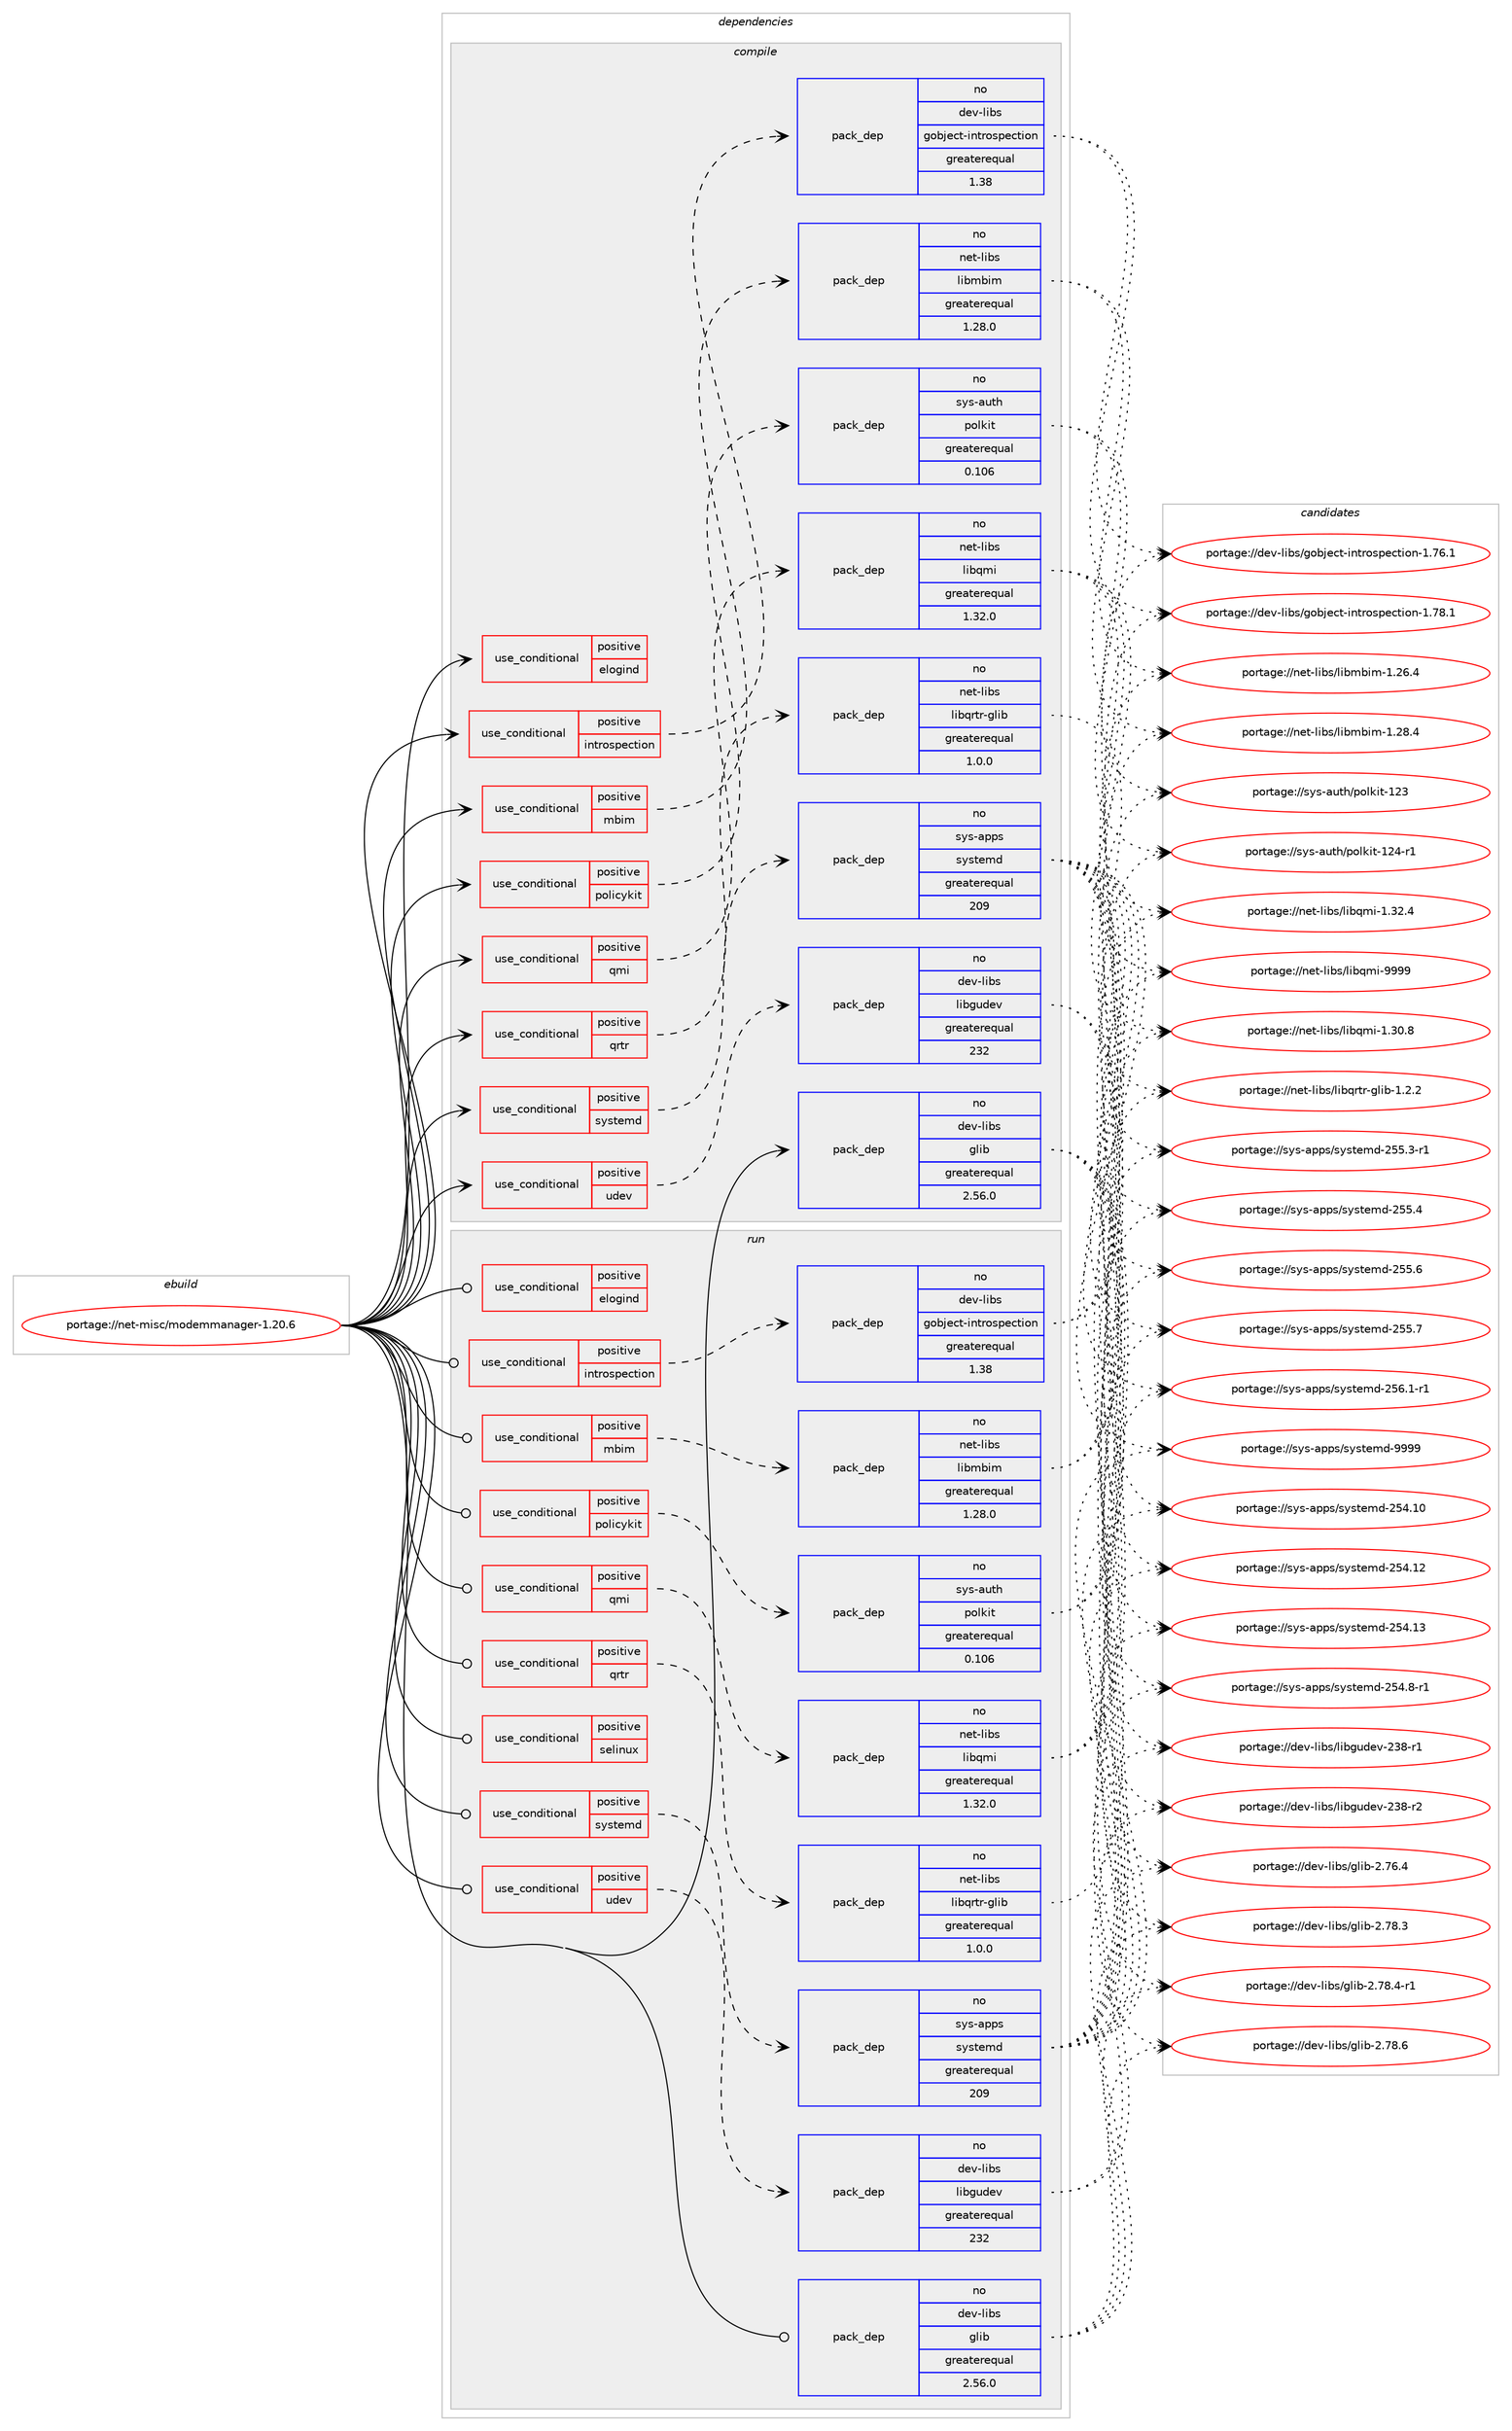 digraph prolog {

# *************
# Graph options
# *************

newrank=true;
concentrate=true;
compound=true;
graph [rankdir=LR,fontname=Helvetica,fontsize=10,ranksep=1.5];#, ranksep=2.5, nodesep=0.2];
edge  [arrowhead=vee];
node  [fontname=Helvetica,fontsize=10];

# **********
# The ebuild
# **********

subgraph cluster_leftcol {
color=gray;
rank=same;
label=<<i>ebuild</i>>;
id [label="portage://net-misc/modemmanager-1.20.6", color=red, width=4, href="../net-misc/modemmanager-1.20.6.svg"];
}

# ****************
# The dependencies
# ****************

subgraph cluster_midcol {
color=gray;
label=<<i>dependencies</i>>;
subgraph cluster_compile {
fillcolor="#eeeeee";
style=filled;
label=<<i>compile</i>>;
subgraph cond95533 {
dependency189143 [label=<<TABLE BORDER="0" CELLBORDER="1" CELLSPACING="0" CELLPADDING="4"><TR><TD ROWSPAN="3" CELLPADDING="10">use_conditional</TD></TR><TR><TD>positive</TD></TR><TR><TD>elogind</TD></TR></TABLE>>, shape=none, color=red];
# *** BEGIN UNKNOWN DEPENDENCY TYPE (TODO) ***
# dependency189143 -> package_dependency(portage://net-misc/modemmanager-1.20.6,install,no,sys-auth,elogind,none,[,,],[],[])
# *** END UNKNOWN DEPENDENCY TYPE (TODO) ***

}
id:e -> dependency189143:w [weight=20,style="solid",arrowhead="vee"];
subgraph cond95534 {
dependency189144 [label=<<TABLE BORDER="0" CELLBORDER="1" CELLSPACING="0" CELLPADDING="4"><TR><TD ROWSPAN="3" CELLPADDING="10">use_conditional</TD></TR><TR><TD>positive</TD></TR><TR><TD>introspection</TD></TR></TABLE>>, shape=none, color=red];
subgraph pack90993 {
dependency189145 [label=<<TABLE BORDER="0" CELLBORDER="1" CELLSPACING="0" CELLPADDING="4" WIDTH="220"><TR><TD ROWSPAN="6" CELLPADDING="30">pack_dep</TD></TR><TR><TD WIDTH="110">no</TD></TR><TR><TD>dev-libs</TD></TR><TR><TD>gobject-introspection</TD></TR><TR><TD>greaterequal</TD></TR><TR><TD>1.38</TD></TR></TABLE>>, shape=none, color=blue];
}
dependency189144:e -> dependency189145:w [weight=20,style="dashed",arrowhead="vee"];
}
id:e -> dependency189144:w [weight=20,style="solid",arrowhead="vee"];
subgraph cond95535 {
dependency189146 [label=<<TABLE BORDER="0" CELLBORDER="1" CELLSPACING="0" CELLPADDING="4"><TR><TD ROWSPAN="3" CELLPADDING="10">use_conditional</TD></TR><TR><TD>positive</TD></TR><TR><TD>mbim</TD></TR></TABLE>>, shape=none, color=red];
subgraph pack90994 {
dependency189147 [label=<<TABLE BORDER="0" CELLBORDER="1" CELLSPACING="0" CELLPADDING="4" WIDTH="220"><TR><TD ROWSPAN="6" CELLPADDING="30">pack_dep</TD></TR><TR><TD WIDTH="110">no</TD></TR><TR><TD>net-libs</TD></TR><TR><TD>libmbim</TD></TR><TR><TD>greaterequal</TD></TR><TR><TD>1.28.0</TD></TR></TABLE>>, shape=none, color=blue];
}
dependency189146:e -> dependency189147:w [weight=20,style="dashed",arrowhead="vee"];
}
id:e -> dependency189146:w [weight=20,style="solid",arrowhead="vee"];
subgraph cond95536 {
dependency189148 [label=<<TABLE BORDER="0" CELLBORDER="1" CELLSPACING="0" CELLPADDING="4"><TR><TD ROWSPAN="3" CELLPADDING="10">use_conditional</TD></TR><TR><TD>positive</TD></TR><TR><TD>policykit</TD></TR></TABLE>>, shape=none, color=red];
subgraph pack90995 {
dependency189149 [label=<<TABLE BORDER="0" CELLBORDER="1" CELLSPACING="0" CELLPADDING="4" WIDTH="220"><TR><TD ROWSPAN="6" CELLPADDING="30">pack_dep</TD></TR><TR><TD WIDTH="110">no</TD></TR><TR><TD>sys-auth</TD></TR><TR><TD>polkit</TD></TR><TR><TD>greaterequal</TD></TR><TR><TD>0.106</TD></TR></TABLE>>, shape=none, color=blue];
}
dependency189148:e -> dependency189149:w [weight=20,style="dashed",arrowhead="vee"];
}
id:e -> dependency189148:w [weight=20,style="solid",arrowhead="vee"];
subgraph cond95537 {
dependency189150 [label=<<TABLE BORDER="0" CELLBORDER="1" CELLSPACING="0" CELLPADDING="4"><TR><TD ROWSPAN="3" CELLPADDING="10">use_conditional</TD></TR><TR><TD>positive</TD></TR><TR><TD>qmi</TD></TR></TABLE>>, shape=none, color=red];
subgraph pack90996 {
dependency189151 [label=<<TABLE BORDER="0" CELLBORDER="1" CELLSPACING="0" CELLPADDING="4" WIDTH="220"><TR><TD ROWSPAN="6" CELLPADDING="30">pack_dep</TD></TR><TR><TD WIDTH="110">no</TD></TR><TR><TD>net-libs</TD></TR><TR><TD>libqmi</TD></TR><TR><TD>greaterequal</TD></TR><TR><TD>1.32.0</TD></TR></TABLE>>, shape=none, color=blue];
}
dependency189150:e -> dependency189151:w [weight=20,style="dashed",arrowhead="vee"];
}
id:e -> dependency189150:w [weight=20,style="solid",arrowhead="vee"];
subgraph cond95538 {
dependency189152 [label=<<TABLE BORDER="0" CELLBORDER="1" CELLSPACING="0" CELLPADDING="4"><TR><TD ROWSPAN="3" CELLPADDING="10">use_conditional</TD></TR><TR><TD>positive</TD></TR><TR><TD>qrtr</TD></TR></TABLE>>, shape=none, color=red];
subgraph pack90997 {
dependency189153 [label=<<TABLE BORDER="0" CELLBORDER="1" CELLSPACING="0" CELLPADDING="4" WIDTH="220"><TR><TD ROWSPAN="6" CELLPADDING="30">pack_dep</TD></TR><TR><TD WIDTH="110">no</TD></TR><TR><TD>net-libs</TD></TR><TR><TD>libqrtr-glib</TD></TR><TR><TD>greaterequal</TD></TR><TR><TD>1.0.0</TD></TR></TABLE>>, shape=none, color=blue];
}
dependency189152:e -> dependency189153:w [weight=20,style="dashed",arrowhead="vee"];
}
id:e -> dependency189152:w [weight=20,style="solid",arrowhead="vee"];
subgraph cond95539 {
dependency189154 [label=<<TABLE BORDER="0" CELLBORDER="1" CELLSPACING="0" CELLPADDING="4"><TR><TD ROWSPAN="3" CELLPADDING="10">use_conditional</TD></TR><TR><TD>positive</TD></TR><TR><TD>systemd</TD></TR></TABLE>>, shape=none, color=red];
subgraph pack90998 {
dependency189155 [label=<<TABLE BORDER="0" CELLBORDER="1" CELLSPACING="0" CELLPADDING="4" WIDTH="220"><TR><TD ROWSPAN="6" CELLPADDING="30">pack_dep</TD></TR><TR><TD WIDTH="110">no</TD></TR><TR><TD>sys-apps</TD></TR><TR><TD>systemd</TD></TR><TR><TD>greaterequal</TD></TR><TR><TD>209</TD></TR></TABLE>>, shape=none, color=blue];
}
dependency189154:e -> dependency189155:w [weight=20,style="dashed",arrowhead="vee"];
}
id:e -> dependency189154:w [weight=20,style="solid",arrowhead="vee"];
subgraph cond95540 {
dependency189156 [label=<<TABLE BORDER="0" CELLBORDER="1" CELLSPACING="0" CELLPADDING="4"><TR><TD ROWSPAN="3" CELLPADDING="10">use_conditional</TD></TR><TR><TD>positive</TD></TR><TR><TD>udev</TD></TR></TABLE>>, shape=none, color=red];
subgraph pack90999 {
dependency189157 [label=<<TABLE BORDER="0" CELLBORDER="1" CELLSPACING="0" CELLPADDING="4" WIDTH="220"><TR><TD ROWSPAN="6" CELLPADDING="30">pack_dep</TD></TR><TR><TD WIDTH="110">no</TD></TR><TR><TD>dev-libs</TD></TR><TR><TD>libgudev</TD></TR><TR><TD>greaterequal</TD></TR><TR><TD>232</TD></TR></TABLE>>, shape=none, color=blue];
}
dependency189156:e -> dependency189157:w [weight=20,style="dashed",arrowhead="vee"];
}
id:e -> dependency189156:w [weight=20,style="solid",arrowhead="vee"];
subgraph pack91000 {
dependency189158 [label=<<TABLE BORDER="0" CELLBORDER="1" CELLSPACING="0" CELLPADDING="4" WIDTH="220"><TR><TD ROWSPAN="6" CELLPADDING="30">pack_dep</TD></TR><TR><TD WIDTH="110">no</TD></TR><TR><TD>dev-libs</TD></TR><TR><TD>glib</TD></TR><TR><TD>greaterequal</TD></TR><TR><TD>2.56.0</TD></TR></TABLE>>, shape=none, color=blue];
}
id:e -> dependency189158:w [weight=20,style="solid",arrowhead="vee"];
}
subgraph cluster_compileandrun {
fillcolor="#eeeeee";
style=filled;
label=<<i>compile and run</i>>;
}
subgraph cluster_run {
fillcolor="#eeeeee";
style=filled;
label=<<i>run</i>>;
subgraph cond95541 {
dependency189159 [label=<<TABLE BORDER="0" CELLBORDER="1" CELLSPACING="0" CELLPADDING="4"><TR><TD ROWSPAN="3" CELLPADDING="10">use_conditional</TD></TR><TR><TD>positive</TD></TR><TR><TD>elogind</TD></TR></TABLE>>, shape=none, color=red];
# *** BEGIN UNKNOWN DEPENDENCY TYPE (TODO) ***
# dependency189159 -> package_dependency(portage://net-misc/modemmanager-1.20.6,run,no,sys-auth,elogind,none,[,,],[],[])
# *** END UNKNOWN DEPENDENCY TYPE (TODO) ***

}
id:e -> dependency189159:w [weight=20,style="solid",arrowhead="odot"];
subgraph cond95542 {
dependency189160 [label=<<TABLE BORDER="0" CELLBORDER="1" CELLSPACING="0" CELLPADDING="4"><TR><TD ROWSPAN="3" CELLPADDING="10">use_conditional</TD></TR><TR><TD>positive</TD></TR><TR><TD>introspection</TD></TR></TABLE>>, shape=none, color=red];
subgraph pack91001 {
dependency189161 [label=<<TABLE BORDER="0" CELLBORDER="1" CELLSPACING="0" CELLPADDING="4" WIDTH="220"><TR><TD ROWSPAN="6" CELLPADDING="30">pack_dep</TD></TR><TR><TD WIDTH="110">no</TD></TR><TR><TD>dev-libs</TD></TR><TR><TD>gobject-introspection</TD></TR><TR><TD>greaterequal</TD></TR><TR><TD>1.38</TD></TR></TABLE>>, shape=none, color=blue];
}
dependency189160:e -> dependency189161:w [weight=20,style="dashed",arrowhead="vee"];
}
id:e -> dependency189160:w [weight=20,style="solid",arrowhead="odot"];
subgraph cond95543 {
dependency189162 [label=<<TABLE BORDER="0" CELLBORDER="1" CELLSPACING="0" CELLPADDING="4"><TR><TD ROWSPAN="3" CELLPADDING="10">use_conditional</TD></TR><TR><TD>positive</TD></TR><TR><TD>mbim</TD></TR></TABLE>>, shape=none, color=red];
subgraph pack91002 {
dependency189163 [label=<<TABLE BORDER="0" CELLBORDER="1" CELLSPACING="0" CELLPADDING="4" WIDTH="220"><TR><TD ROWSPAN="6" CELLPADDING="30">pack_dep</TD></TR><TR><TD WIDTH="110">no</TD></TR><TR><TD>net-libs</TD></TR><TR><TD>libmbim</TD></TR><TR><TD>greaterequal</TD></TR><TR><TD>1.28.0</TD></TR></TABLE>>, shape=none, color=blue];
}
dependency189162:e -> dependency189163:w [weight=20,style="dashed",arrowhead="vee"];
}
id:e -> dependency189162:w [weight=20,style="solid",arrowhead="odot"];
subgraph cond95544 {
dependency189164 [label=<<TABLE BORDER="0" CELLBORDER="1" CELLSPACING="0" CELLPADDING="4"><TR><TD ROWSPAN="3" CELLPADDING="10">use_conditional</TD></TR><TR><TD>positive</TD></TR><TR><TD>policykit</TD></TR></TABLE>>, shape=none, color=red];
subgraph pack91003 {
dependency189165 [label=<<TABLE BORDER="0" CELLBORDER="1" CELLSPACING="0" CELLPADDING="4" WIDTH="220"><TR><TD ROWSPAN="6" CELLPADDING="30">pack_dep</TD></TR><TR><TD WIDTH="110">no</TD></TR><TR><TD>sys-auth</TD></TR><TR><TD>polkit</TD></TR><TR><TD>greaterequal</TD></TR><TR><TD>0.106</TD></TR></TABLE>>, shape=none, color=blue];
}
dependency189164:e -> dependency189165:w [weight=20,style="dashed",arrowhead="vee"];
}
id:e -> dependency189164:w [weight=20,style="solid",arrowhead="odot"];
subgraph cond95545 {
dependency189166 [label=<<TABLE BORDER="0" CELLBORDER="1" CELLSPACING="0" CELLPADDING="4"><TR><TD ROWSPAN="3" CELLPADDING="10">use_conditional</TD></TR><TR><TD>positive</TD></TR><TR><TD>qmi</TD></TR></TABLE>>, shape=none, color=red];
subgraph pack91004 {
dependency189167 [label=<<TABLE BORDER="0" CELLBORDER="1" CELLSPACING="0" CELLPADDING="4" WIDTH="220"><TR><TD ROWSPAN="6" CELLPADDING="30">pack_dep</TD></TR><TR><TD WIDTH="110">no</TD></TR><TR><TD>net-libs</TD></TR><TR><TD>libqmi</TD></TR><TR><TD>greaterequal</TD></TR><TR><TD>1.32.0</TD></TR></TABLE>>, shape=none, color=blue];
}
dependency189166:e -> dependency189167:w [weight=20,style="dashed",arrowhead="vee"];
}
id:e -> dependency189166:w [weight=20,style="solid",arrowhead="odot"];
subgraph cond95546 {
dependency189168 [label=<<TABLE BORDER="0" CELLBORDER="1" CELLSPACING="0" CELLPADDING="4"><TR><TD ROWSPAN="3" CELLPADDING="10">use_conditional</TD></TR><TR><TD>positive</TD></TR><TR><TD>qrtr</TD></TR></TABLE>>, shape=none, color=red];
subgraph pack91005 {
dependency189169 [label=<<TABLE BORDER="0" CELLBORDER="1" CELLSPACING="0" CELLPADDING="4" WIDTH="220"><TR><TD ROWSPAN="6" CELLPADDING="30">pack_dep</TD></TR><TR><TD WIDTH="110">no</TD></TR><TR><TD>net-libs</TD></TR><TR><TD>libqrtr-glib</TD></TR><TR><TD>greaterequal</TD></TR><TR><TD>1.0.0</TD></TR></TABLE>>, shape=none, color=blue];
}
dependency189168:e -> dependency189169:w [weight=20,style="dashed",arrowhead="vee"];
}
id:e -> dependency189168:w [weight=20,style="solid",arrowhead="odot"];
subgraph cond95547 {
dependency189170 [label=<<TABLE BORDER="0" CELLBORDER="1" CELLSPACING="0" CELLPADDING="4"><TR><TD ROWSPAN="3" CELLPADDING="10">use_conditional</TD></TR><TR><TD>positive</TD></TR><TR><TD>selinux</TD></TR></TABLE>>, shape=none, color=red];
# *** BEGIN UNKNOWN DEPENDENCY TYPE (TODO) ***
# dependency189170 -> package_dependency(portage://net-misc/modemmanager-1.20.6,run,no,sec-policy,selinux-modemmanager,none,[,,],[],[])
# *** END UNKNOWN DEPENDENCY TYPE (TODO) ***

}
id:e -> dependency189170:w [weight=20,style="solid",arrowhead="odot"];
subgraph cond95548 {
dependency189171 [label=<<TABLE BORDER="0" CELLBORDER="1" CELLSPACING="0" CELLPADDING="4"><TR><TD ROWSPAN="3" CELLPADDING="10">use_conditional</TD></TR><TR><TD>positive</TD></TR><TR><TD>systemd</TD></TR></TABLE>>, shape=none, color=red];
subgraph pack91006 {
dependency189172 [label=<<TABLE BORDER="0" CELLBORDER="1" CELLSPACING="0" CELLPADDING="4" WIDTH="220"><TR><TD ROWSPAN="6" CELLPADDING="30">pack_dep</TD></TR><TR><TD WIDTH="110">no</TD></TR><TR><TD>sys-apps</TD></TR><TR><TD>systemd</TD></TR><TR><TD>greaterequal</TD></TR><TR><TD>209</TD></TR></TABLE>>, shape=none, color=blue];
}
dependency189171:e -> dependency189172:w [weight=20,style="dashed",arrowhead="vee"];
}
id:e -> dependency189171:w [weight=20,style="solid",arrowhead="odot"];
subgraph cond95549 {
dependency189173 [label=<<TABLE BORDER="0" CELLBORDER="1" CELLSPACING="0" CELLPADDING="4"><TR><TD ROWSPAN="3" CELLPADDING="10">use_conditional</TD></TR><TR><TD>positive</TD></TR><TR><TD>udev</TD></TR></TABLE>>, shape=none, color=red];
subgraph pack91007 {
dependency189174 [label=<<TABLE BORDER="0" CELLBORDER="1" CELLSPACING="0" CELLPADDING="4" WIDTH="220"><TR><TD ROWSPAN="6" CELLPADDING="30">pack_dep</TD></TR><TR><TD WIDTH="110">no</TD></TR><TR><TD>dev-libs</TD></TR><TR><TD>libgudev</TD></TR><TR><TD>greaterequal</TD></TR><TR><TD>232</TD></TR></TABLE>>, shape=none, color=blue];
}
dependency189173:e -> dependency189174:w [weight=20,style="dashed",arrowhead="vee"];
}
id:e -> dependency189173:w [weight=20,style="solid",arrowhead="odot"];
subgraph pack91008 {
dependency189175 [label=<<TABLE BORDER="0" CELLBORDER="1" CELLSPACING="0" CELLPADDING="4" WIDTH="220"><TR><TD ROWSPAN="6" CELLPADDING="30">pack_dep</TD></TR><TR><TD WIDTH="110">no</TD></TR><TR><TD>dev-libs</TD></TR><TR><TD>glib</TD></TR><TR><TD>greaterequal</TD></TR><TR><TD>2.56.0</TD></TR></TABLE>>, shape=none, color=blue];
}
id:e -> dependency189175:w [weight=20,style="solid",arrowhead="odot"];
}
}

# **************
# The candidates
# **************

subgraph cluster_choices {
rank=same;
color=gray;
label=<<i>candidates</i>>;

subgraph choice90993 {
color=black;
nodesep=1;
choice1001011184510810598115471031119810610199116451051101161141111151121019911610511111045494655544649 [label="portage://dev-libs/gobject-introspection-1.76.1", color=red, width=4,href="../dev-libs/gobject-introspection-1.76.1.svg"];
choice1001011184510810598115471031119810610199116451051101161141111151121019911610511111045494655564649 [label="portage://dev-libs/gobject-introspection-1.78.1", color=red, width=4,href="../dev-libs/gobject-introspection-1.78.1.svg"];
dependency189145:e -> choice1001011184510810598115471031119810610199116451051101161141111151121019911610511111045494655544649:w [style=dotted,weight="100"];
dependency189145:e -> choice1001011184510810598115471031119810610199116451051101161141111151121019911610511111045494655564649:w [style=dotted,weight="100"];
}
subgraph choice90994 {
color=black;
nodesep=1;
choice110101116451081059811547108105981099810510945494650544652 [label="portage://net-libs/libmbim-1.26.4", color=red, width=4,href="../net-libs/libmbim-1.26.4.svg"];
choice110101116451081059811547108105981099810510945494650564652 [label="portage://net-libs/libmbim-1.28.4", color=red, width=4,href="../net-libs/libmbim-1.28.4.svg"];
dependency189147:e -> choice110101116451081059811547108105981099810510945494650544652:w [style=dotted,weight="100"];
dependency189147:e -> choice110101116451081059811547108105981099810510945494650564652:w [style=dotted,weight="100"];
}
subgraph choice90995 {
color=black;
nodesep=1;
choice11512111545971171161044711211110810710511645495051 [label="portage://sys-auth/polkit-123", color=red, width=4,href="../sys-auth/polkit-123.svg"];
choice115121115459711711610447112111108107105116454950524511449 [label="portage://sys-auth/polkit-124-r1", color=red, width=4,href="../sys-auth/polkit-124-r1.svg"];
dependency189149:e -> choice11512111545971171161044711211110810710511645495051:w [style=dotted,weight="100"];
dependency189149:e -> choice115121115459711711610447112111108107105116454950524511449:w [style=dotted,weight="100"];
}
subgraph choice90996 {
color=black;
nodesep=1;
choice1101011164510810598115471081059811310910545494651484656 [label="portage://net-libs/libqmi-1.30.8", color=red, width=4,href="../net-libs/libqmi-1.30.8.svg"];
choice1101011164510810598115471081059811310910545494651504652 [label="portage://net-libs/libqmi-1.32.4", color=red, width=4,href="../net-libs/libqmi-1.32.4.svg"];
choice110101116451081059811547108105981131091054557575757 [label="portage://net-libs/libqmi-9999", color=red, width=4,href="../net-libs/libqmi-9999.svg"];
dependency189151:e -> choice1101011164510810598115471081059811310910545494651484656:w [style=dotted,weight="100"];
dependency189151:e -> choice1101011164510810598115471081059811310910545494651504652:w [style=dotted,weight="100"];
dependency189151:e -> choice110101116451081059811547108105981131091054557575757:w [style=dotted,weight="100"];
}
subgraph choice90997 {
color=black;
nodesep=1;
choice110101116451081059811547108105981131141161144510310810598454946504650 [label="portage://net-libs/libqrtr-glib-1.2.2", color=red, width=4,href="../net-libs/libqrtr-glib-1.2.2.svg"];
dependency189153:e -> choice110101116451081059811547108105981131141161144510310810598454946504650:w [style=dotted,weight="100"];
}
subgraph choice90998 {
color=black;
nodesep=1;
choice11512111545971121121154711512111511610110910045505352464948 [label="portage://sys-apps/systemd-254.10", color=red, width=4,href="../sys-apps/systemd-254.10.svg"];
choice11512111545971121121154711512111511610110910045505352464950 [label="portage://sys-apps/systemd-254.12", color=red, width=4,href="../sys-apps/systemd-254.12.svg"];
choice11512111545971121121154711512111511610110910045505352464951 [label="portage://sys-apps/systemd-254.13", color=red, width=4,href="../sys-apps/systemd-254.13.svg"];
choice1151211154597112112115471151211151161011091004550535246564511449 [label="portage://sys-apps/systemd-254.8-r1", color=red, width=4,href="../sys-apps/systemd-254.8-r1.svg"];
choice1151211154597112112115471151211151161011091004550535346514511449 [label="portage://sys-apps/systemd-255.3-r1", color=red, width=4,href="../sys-apps/systemd-255.3-r1.svg"];
choice115121115459711211211547115121115116101109100455053534652 [label="portage://sys-apps/systemd-255.4", color=red, width=4,href="../sys-apps/systemd-255.4.svg"];
choice115121115459711211211547115121115116101109100455053534654 [label="portage://sys-apps/systemd-255.6", color=red, width=4,href="../sys-apps/systemd-255.6.svg"];
choice115121115459711211211547115121115116101109100455053534655 [label="portage://sys-apps/systemd-255.7", color=red, width=4,href="../sys-apps/systemd-255.7.svg"];
choice1151211154597112112115471151211151161011091004550535446494511449 [label="portage://sys-apps/systemd-256.1-r1", color=red, width=4,href="../sys-apps/systemd-256.1-r1.svg"];
choice1151211154597112112115471151211151161011091004557575757 [label="portage://sys-apps/systemd-9999", color=red, width=4,href="../sys-apps/systemd-9999.svg"];
dependency189155:e -> choice11512111545971121121154711512111511610110910045505352464948:w [style=dotted,weight="100"];
dependency189155:e -> choice11512111545971121121154711512111511610110910045505352464950:w [style=dotted,weight="100"];
dependency189155:e -> choice11512111545971121121154711512111511610110910045505352464951:w [style=dotted,weight="100"];
dependency189155:e -> choice1151211154597112112115471151211151161011091004550535246564511449:w [style=dotted,weight="100"];
dependency189155:e -> choice1151211154597112112115471151211151161011091004550535346514511449:w [style=dotted,weight="100"];
dependency189155:e -> choice115121115459711211211547115121115116101109100455053534652:w [style=dotted,weight="100"];
dependency189155:e -> choice115121115459711211211547115121115116101109100455053534654:w [style=dotted,weight="100"];
dependency189155:e -> choice115121115459711211211547115121115116101109100455053534655:w [style=dotted,weight="100"];
dependency189155:e -> choice1151211154597112112115471151211151161011091004550535446494511449:w [style=dotted,weight="100"];
dependency189155:e -> choice1151211154597112112115471151211151161011091004557575757:w [style=dotted,weight="100"];
}
subgraph choice90999 {
color=black;
nodesep=1;
choice10010111845108105981154710810598103117100101118455051564511449 [label="portage://dev-libs/libgudev-238-r1", color=red, width=4,href="../dev-libs/libgudev-238-r1.svg"];
choice10010111845108105981154710810598103117100101118455051564511450 [label="portage://dev-libs/libgudev-238-r2", color=red, width=4,href="../dev-libs/libgudev-238-r2.svg"];
dependency189157:e -> choice10010111845108105981154710810598103117100101118455051564511449:w [style=dotted,weight="100"];
dependency189157:e -> choice10010111845108105981154710810598103117100101118455051564511450:w [style=dotted,weight="100"];
}
subgraph choice91000 {
color=black;
nodesep=1;
choice1001011184510810598115471031081059845504655544652 [label="portage://dev-libs/glib-2.76.4", color=red, width=4,href="../dev-libs/glib-2.76.4.svg"];
choice1001011184510810598115471031081059845504655564651 [label="portage://dev-libs/glib-2.78.3", color=red, width=4,href="../dev-libs/glib-2.78.3.svg"];
choice10010111845108105981154710310810598455046555646524511449 [label="portage://dev-libs/glib-2.78.4-r1", color=red, width=4,href="../dev-libs/glib-2.78.4-r1.svg"];
choice1001011184510810598115471031081059845504655564654 [label="portage://dev-libs/glib-2.78.6", color=red, width=4,href="../dev-libs/glib-2.78.6.svg"];
dependency189158:e -> choice1001011184510810598115471031081059845504655544652:w [style=dotted,weight="100"];
dependency189158:e -> choice1001011184510810598115471031081059845504655564651:w [style=dotted,weight="100"];
dependency189158:e -> choice10010111845108105981154710310810598455046555646524511449:w [style=dotted,weight="100"];
dependency189158:e -> choice1001011184510810598115471031081059845504655564654:w [style=dotted,weight="100"];
}
subgraph choice91001 {
color=black;
nodesep=1;
choice1001011184510810598115471031119810610199116451051101161141111151121019911610511111045494655544649 [label="portage://dev-libs/gobject-introspection-1.76.1", color=red, width=4,href="../dev-libs/gobject-introspection-1.76.1.svg"];
choice1001011184510810598115471031119810610199116451051101161141111151121019911610511111045494655564649 [label="portage://dev-libs/gobject-introspection-1.78.1", color=red, width=4,href="../dev-libs/gobject-introspection-1.78.1.svg"];
dependency189161:e -> choice1001011184510810598115471031119810610199116451051101161141111151121019911610511111045494655544649:w [style=dotted,weight="100"];
dependency189161:e -> choice1001011184510810598115471031119810610199116451051101161141111151121019911610511111045494655564649:w [style=dotted,weight="100"];
}
subgraph choice91002 {
color=black;
nodesep=1;
choice110101116451081059811547108105981099810510945494650544652 [label="portage://net-libs/libmbim-1.26.4", color=red, width=4,href="../net-libs/libmbim-1.26.4.svg"];
choice110101116451081059811547108105981099810510945494650564652 [label="portage://net-libs/libmbim-1.28.4", color=red, width=4,href="../net-libs/libmbim-1.28.4.svg"];
dependency189163:e -> choice110101116451081059811547108105981099810510945494650544652:w [style=dotted,weight="100"];
dependency189163:e -> choice110101116451081059811547108105981099810510945494650564652:w [style=dotted,weight="100"];
}
subgraph choice91003 {
color=black;
nodesep=1;
choice11512111545971171161044711211110810710511645495051 [label="portage://sys-auth/polkit-123", color=red, width=4,href="../sys-auth/polkit-123.svg"];
choice115121115459711711610447112111108107105116454950524511449 [label="portage://sys-auth/polkit-124-r1", color=red, width=4,href="../sys-auth/polkit-124-r1.svg"];
dependency189165:e -> choice11512111545971171161044711211110810710511645495051:w [style=dotted,weight="100"];
dependency189165:e -> choice115121115459711711610447112111108107105116454950524511449:w [style=dotted,weight="100"];
}
subgraph choice91004 {
color=black;
nodesep=1;
choice1101011164510810598115471081059811310910545494651484656 [label="portage://net-libs/libqmi-1.30.8", color=red, width=4,href="../net-libs/libqmi-1.30.8.svg"];
choice1101011164510810598115471081059811310910545494651504652 [label="portage://net-libs/libqmi-1.32.4", color=red, width=4,href="../net-libs/libqmi-1.32.4.svg"];
choice110101116451081059811547108105981131091054557575757 [label="portage://net-libs/libqmi-9999", color=red, width=4,href="../net-libs/libqmi-9999.svg"];
dependency189167:e -> choice1101011164510810598115471081059811310910545494651484656:w [style=dotted,weight="100"];
dependency189167:e -> choice1101011164510810598115471081059811310910545494651504652:w [style=dotted,weight="100"];
dependency189167:e -> choice110101116451081059811547108105981131091054557575757:w [style=dotted,weight="100"];
}
subgraph choice91005 {
color=black;
nodesep=1;
choice110101116451081059811547108105981131141161144510310810598454946504650 [label="portage://net-libs/libqrtr-glib-1.2.2", color=red, width=4,href="../net-libs/libqrtr-glib-1.2.2.svg"];
dependency189169:e -> choice110101116451081059811547108105981131141161144510310810598454946504650:w [style=dotted,weight="100"];
}
subgraph choice91006 {
color=black;
nodesep=1;
choice11512111545971121121154711512111511610110910045505352464948 [label="portage://sys-apps/systemd-254.10", color=red, width=4,href="../sys-apps/systemd-254.10.svg"];
choice11512111545971121121154711512111511610110910045505352464950 [label="portage://sys-apps/systemd-254.12", color=red, width=4,href="../sys-apps/systemd-254.12.svg"];
choice11512111545971121121154711512111511610110910045505352464951 [label="portage://sys-apps/systemd-254.13", color=red, width=4,href="../sys-apps/systemd-254.13.svg"];
choice1151211154597112112115471151211151161011091004550535246564511449 [label="portage://sys-apps/systemd-254.8-r1", color=red, width=4,href="../sys-apps/systemd-254.8-r1.svg"];
choice1151211154597112112115471151211151161011091004550535346514511449 [label="portage://sys-apps/systemd-255.3-r1", color=red, width=4,href="../sys-apps/systemd-255.3-r1.svg"];
choice115121115459711211211547115121115116101109100455053534652 [label="portage://sys-apps/systemd-255.4", color=red, width=4,href="../sys-apps/systemd-255.4.svg"];
choice115121115459711211211547115121115116101109100455053534654 [label="portage://sys-apps/systemd-255.6", color=red, width=4,href="../sys-apps/systemd-255.6.svg"];
choice115121115459711211211547115121115116101109100455053534655 [label="portage://sys-apps/systemd-255.7", color=red, width=4,href="../sys-apps/systemd-255.7.svg"];
choice1151211154597112112115471151211151161011091004550535446494511449 [label="portage://sys-apps/systemd-256.1-r1", color=red, width=4,href="../sys-apps/systemd-256.1-r1.svg"];
choice1151211154597112112115471151211151161011091004557575757 [label="portage://sys-apps/systemd-9999", color=red, width=4,href="../sys-apps/systemd-9999.svg"];
dependency189172:e -> choice11512111545971121121154711512111511610110910045505352464948:w [style=dotted,weight="100"];
dependency189172:e -> choice11512111545971121121154711512111511610110910045505352464950:w [style=dotted,weight="100"];
dependency189172:e -> choice11512111545971121121154711512111511610110910045505352464951:w [style=dotted,weight="100"];
dependency189172:e -> choice1151211154597112112115471151211151161011091004550535246564511449:w [style=dotted,weight="100"];
dependency189172:e -> choice1151211154597112112115471151211151161011091004550535346514511449:w [style=dotted,weight="100"];
dependency189172:e -> choice115121115459711211211547115121115116101109100455053534652:w [style=dotted,weight="100"];
dependency189172:e -> choice115121115459711211211547115121115116101109100455053534654:w [style=dotted,weight="100"];
dependency189172:e -> choice115121115459711211211547115121115116101109100455053534655:w [style=dotted,weight="100"];
dependency189172:e -> choice1151211154597112112115471151211151161011091004550535446494511449:w [style=dotted,weight="100"];
dependency189172:e -> choice1151211154597112112115471151211151161011091004557575757:w [style=dotted,weight="100"];
}
subgraph choice91007 {
color=black;
nodesep=1;
choice10010111845108105981154710810598103117100101118455051564511449 [label="portage://dev-libs/libgudev-238-r1", color=red, width=4,href="../dev-libs/libgudev-238-r1.svg"];
choice10010111845108105981154710810598103117100101118455051564511450 [label="portage://dev-libs/libgudev-238-r2", color=red, width=4,href="../dev-libs/libgudev-238-r2.svg"];
dependency189174:e -> choice10010111845108105981154710810598103117100101118455051564511449:w [style=dotted,weight="100"];
dependency189174:e -> choice10010111845108105981154710810598103117100101118455051564511450:w [style=dotted,weight="100"];
}
subgraph choice91008 {
color=black;
nodesep=1;
choice1001011184510810598115471031081059845504655544652 [label="portage://dev-libs/glib-2.76.4", color=red, width=4,href="../dev-libs/glib-2.76.4.svg"];
choice1001011184510810598115471031081059845504655564651 [label="portage://dev-libs/glib-2.78.3", color=red, width=4,href="../dev-libs/glib-2.78.3.svg"];
choice10010111845108105981154710310810598455046555646524511449 [label="portage://dev-libs/glib-2.78.4-r1", color=red, width=4,href="../dev-libs/glib-2.78.4-r1.svg"];
choice1001011184510810598115471031081059845504655564654 [label="portage://dev-libs/glib-2.78.6", color=red, width=4,href="../dev-libs/glib-2.78.6.svg"];
dependency189175:e -> choice1001011184510810598115471031081059845504655544652:w [style=dotted,weight="100"];
dependency189175:e -> choice1001011184510810598115471031081059845504655564651:w [style=dotted,weight="100"];
dependency189175:e -> choice10010111845108105981154710310810598455046555646524511449:w [style=dotted,weight="100"];
dependency189175:e -> choice1001011184510810598115471031081059845504655564654:w [style=dotted,weight="100"];
}
}

}
